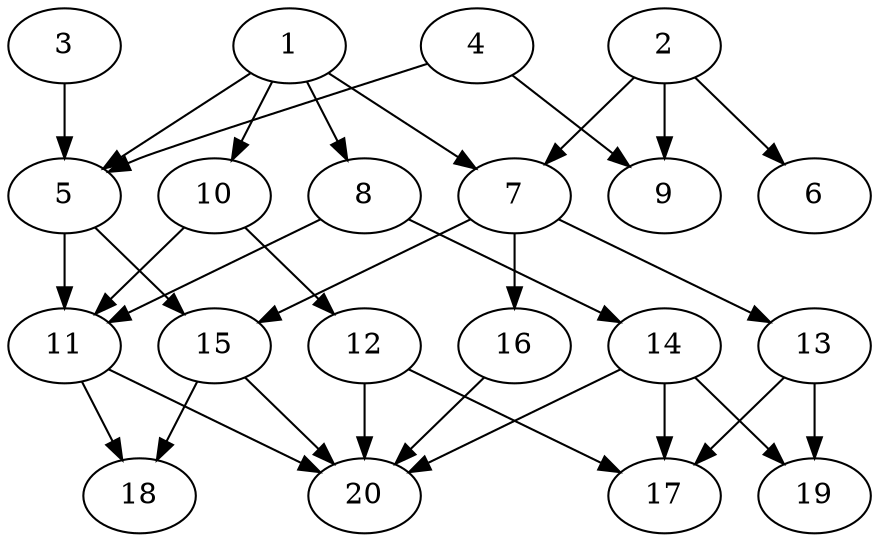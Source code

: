 // DAG automatically generated by daggen at Tue Jul 23 14:29:40 2019
// ./daggen --dot -n 20 --ccr 0.3 --fat 0.7 --regular 0.5 --density 0.7 --mindata 5242880 --maxdata 52428800 
digraph G {
  1 [size="173796693", alpha="0.01", expect_size="52139008"] 
  1 -> 5 [size ="52139008"]
  1 -> 7 [size ="52139008"]
  1 -> 8 [size ="52139008"]
  1 -> 10 [size ="52139008"]
  2 [size="22039893", alpha="0.09", expect_size="6611968"] 
  2 -> 6 [size ="6611968"]
  2 -> 7 [size ="6611968"]
  2 -> 9 [size ="6611968"]
  3 [size="144831147", alpha="0.06", expect_size="43449344"] 
  3 -> 5 [size ="43449344"]
  4 [size="60907520", alpha="0.14", expect_size="18272256"] 
  4 -> 5 [size ="18272256"]
  4 -> 9 [size ="18272256"]
  5 [size="57634133", alpha="0.01", expect_size="17290240"] 
  5 -> 11 [size ="17290240"]
  5 -> 15 [size ="17290240"]
  6 [size="48285013", alpha="0.01", expect_size="14485504"] 
  7 [size="89122133", alpha="0.10", expect_size="26736640"] 
  7 -> 13 [size ="26736640"]
  7 -> 15 [size ="26736640"]
  7 -> 16 [size ="26736640"]
  8 [size="133358933", alpha="0.14", expect_size="40007680"] 
  8 -> 11 [size ="40007680"]
  8 -> 14 [size ="40007680"]
  9 [size="104014507", alpha="0.10", expect_size="31204352"] 
  10 [size="110141440", alpha="0.17", expect_size="33042432"] 
  10 -> 11 [size ="33042432"]
  10 -> 12 [size ="33042432"]
  11 [size="123665067", alpha="0.16", expect_size="37099520"] 
  11 -> 18 [size ="37099520"]
  11 -> 20 [size ="37099520"]
  12 [size="135441067", alpha="0.11", expect_size="40632320"] 
  12 -> 17 [size ="40632320"]
  12 -> 20 [size ="40632320"]
  13 [size="47349760", alpha="0.17", expect_size="14204928"] 
  13 -> 17 [size ="14204928"]
  13 -> 19 [size ="14204928"]
  14 [size="95232000", alpha="0.17", expect_size="28569600"] 
  14 -> 17 [size ="28569600"]
  14 -> 19 [size ="28569600"]
  14 -> 20 [size ="28569600"]
  15 [size="51404800", alpha="0.06", expect_size="15421440"] 
  15 -> 18 [size ="15421440"]
  15 -> 20 [size ="15421440"]
  16 [size="55872853", alpha="0.18", expect_size="16761856"] 
  16 -> 20 [size ="16761856"]
  17 [size="66723840", alpha="0.03", expect_size="20017152"] 
  18 [size="143714987", alpha="0.16", expect_size="43114496"] 
  19 [size="94634667", alpha="0.17", expect_size="28390400"] 
  20 [size="172253867", alpha="0.04", expect_size="51676160"] 
}
